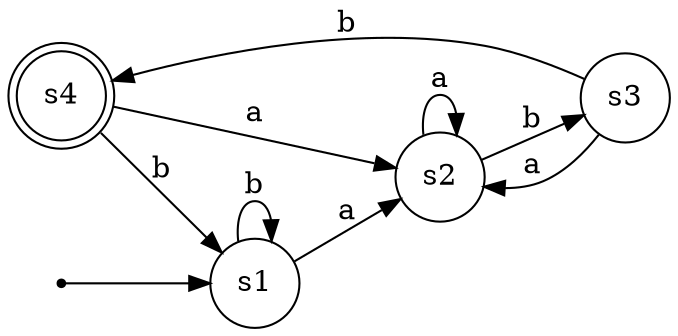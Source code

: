 digraph minimal_deterministic_finite_automaton {
	rankdir=LR
	node [shape=doublecircle]
	s4
	node [shape=circle]
	s1 -> s1 [label=b]
	s1 -> s2 [label=a]
	s2 -> s3 [label=b]
	s2 -> s2 [label=a]
	s3 -> s4 [label=b]
	s3 -> s2 [label=a]
	s4 -> s1 [label=b]
	s4 -> s2 [label=a]
	node [shape=point]
	"" -> s1
}
